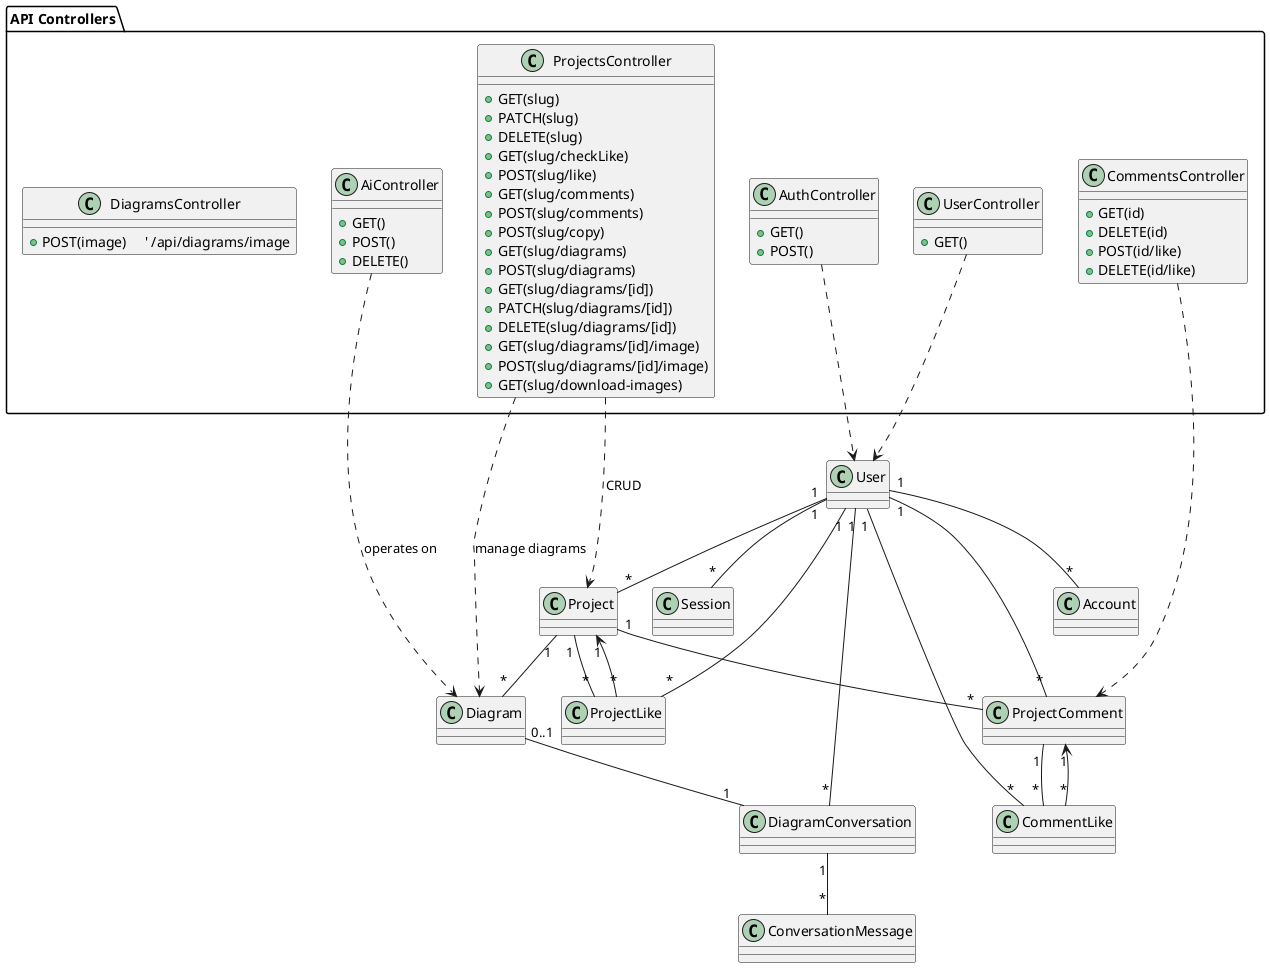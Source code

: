@startuml
' ======== ENTITY LAYER (كما في المخطط السابق) ========
class User
class Account
class Session
class Project
class Diagram
class DiagramConversation
class ConversationMessage
class ProjectComment
class ProjectLike
class CommentLike

User "1" -- "*" Account
User "1" -- "*" Session
User "1" -- "*" Project
User "1" -- "*" ProjectComment
User "1" -- "*" ProjectLike
User "1" -- "*" CommentLike
User "1" -- "*" DiagramConversation

Project "1" -- "*" Diagram
Project "1" -- "*" ProjectComment
Project "1" -- "*" ProjectLike
Diagram "0..1" -- "1" DiagramConversation
DiagramConversation "1" -- "*" ConversationMessage
ProjectComment "1" -- "*" CommentLike
ProjectLike "*" --> "1" Project
CommentLike "*" --> "1" ProjectComment

' ======== CONTROLLER / API LAYER ========
package "API Controllers" {

  class AiController {
    +GET()
    +POST()
    +DELETE()
  }

  class AuthController {
    +GET()
    +POST()
  }

  class UserController {
    +GET()
  }

  class CommentsController {
    +GET(id)
    +DELETE(id)
    +POST(id/like)
    +DELETE(id/like)
  }

  class ProjectsController {
    +GET(slug)
    +PATCH(slug)
    +DELETE(slug)
    +GET(slug/checkLike)
    +POST(slug/like)
    +GET(slug/comments)
    +POST(slug/comments)
    +POST(slug/copy)
    +GET(slug/diagrams)
    +POST(slug/diagrams)
    +GET(slug/diagrams/[id])
    +PATCH(slug/diagrams/[id])
    +DELETE(slug/diagrams/[id])
    +GET(slug/diagrams/[id]/image)
    +POST(slug/diagrams/[id]/image)
    +GET(slug/download-images)
  }

  class DiagramsController {
    +POST(image)     ' /api/diagrams/image
  }
}

' ======== OPTIONAL ASSOCIATIONS ========
AiController ..> Diagram            : operates on
ProjectsController ..> Project      : CRUD
ProjectsController ..> Diagram      : manage diagrams
CommentsController ..> ProjectComment
UserController ..> User
AuthController ..> User

@enduml